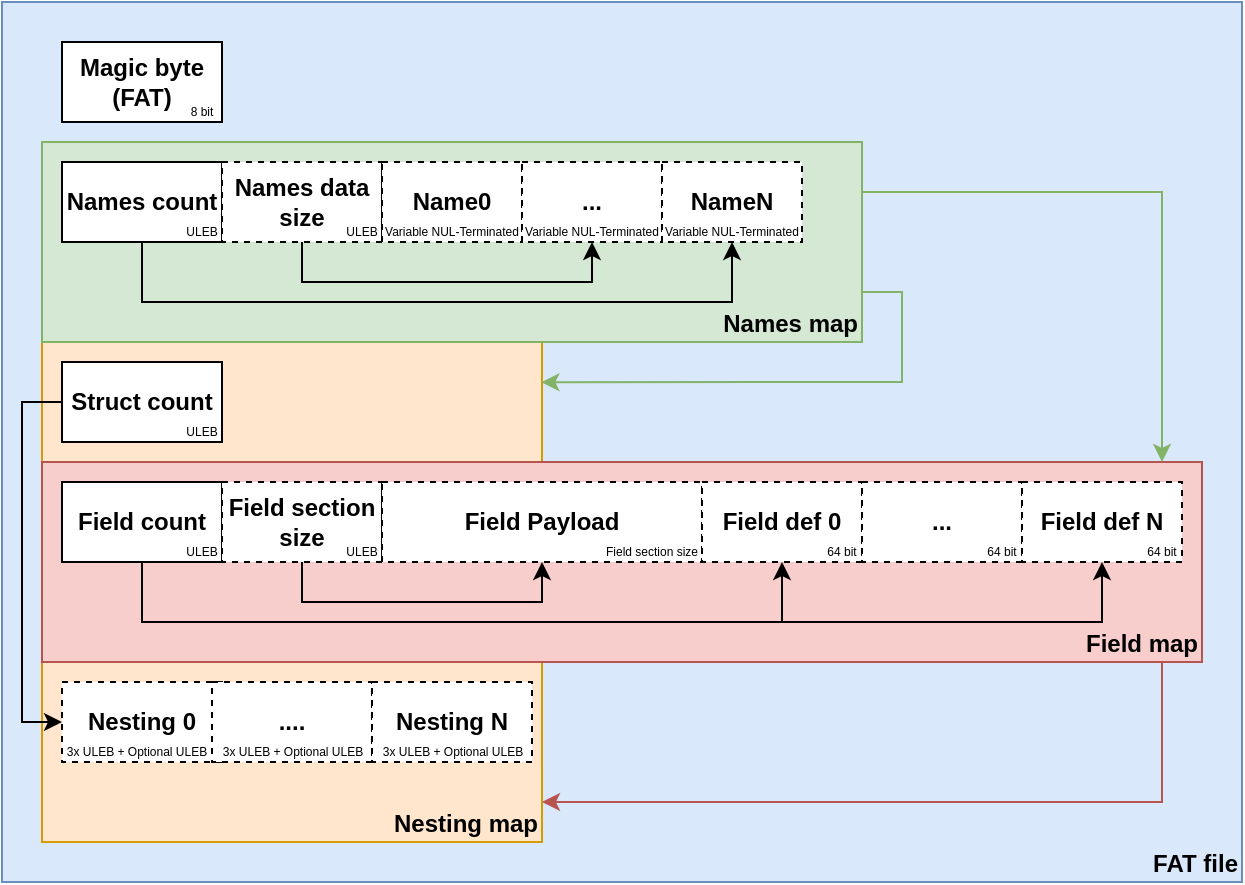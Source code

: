 <mxfile version="22.1.22" type="embed">
  <diagram id="pjfnT4hMxKDRONgrfnrf" name="Page-1">
    <mxGraphModel dx="575" dy="474" grid="1" gridSize="10" guides="1" tooltips="1" connect="1" arrows="1" fold="1" page="1" pageScale="1" pageWidth="1600" pageHeight="900" math="0" shadow="0">
      <root>
        <mxCell id="0" />
        <mxCell id="1" parent="0" />
        <mxCell id="5nidlWXGHs-atZy7hHOz-25" value="FAT file" style="rounded=0;whiteSpace=wrap;html=1;fillColor=#dae8fc;strokeColor=#6c8ebf;fontStyle=1;align=right;verticalAlign=bottom;glass=0;fillOpacity=100;strokeOpacity=100;" parent="1" vertex="1">
          <mxGeometry x="40" y="40" width="620" height="440" as="geometry" />
        </mxCell>
        <mxCell id="5nidlWXGHs-atZy7hHOz-24" value="Nesting map" style="rounded=0;whiteSpace=wrap;html=1;fillColor=#ffe6cc;strokeColor=#d79b00;fontStyle=1;align=right;verticalAlign=bottom;connectable=0;" parent="1" vertex="1">
          <mxGeometry x="60" y="210" width="250" height="250" as="geometry" />
        </mxCell>
        <mxCell id="5nidlWXGHs-atZy7hHOz-21" value="Field map" style="rounded=0;whiteSpace=wrap;html=1;fillColor=#f8cecc;strokeColor=#b85450;fontStyle=1;align=right;verticalAlign=bottom;connectable=0;" parent="1" vertex="1">
          <mxGeometry x="60" y="270" width="580" height="100" as="geometry" />
        </mxCell>
        <mxCell id="5nidlWXGHs-atZy7hHOz-20" value="&lt;b&gt;Names map&lt;/b&gt;" style="rounded=0;whiteSpace=wrap;html=1;fillColor=#d5e8d4;strokeColor=#82b366;align=right;verticalAlign=bottom;" parent="1" vertex="1">
          <mxGeometry x="60" y="110" width="410" height="100" as="geometry" />
        </mxCell>
        <mxCell id="5nidlWXGHs-atZy7hHOz-1" value="&lt;b&gt;Magic byte (FAT)&lt;/b&gt;" style="whiteSpace=wrap;html=1;align=center;" parent="1" vertex="1">
          <mxGeometry x="70" y="60" width="80" height="40" as="geometry" />
        </mxCell>
        <mxCell id="5nidlWXGHs-atZy7hHOz-4" value="&lt;b&gt;Names count&lt;/b&gt;" style="whiteSpace=wrap;html=1;align=center;" parent="1" vertex="1">
          <mxGeometry x="70" y="120" width="80" height="40" as="geometry" />
        </mxCell>
        <mxCell id="5nidlWXGHs-atZy7hHOz-5" value="&lt;b&gt;Names data size&lt;/b&gt;" style="whiteSpace=wrap;html=1;align=center;dashed=1;" parent="1" vertex="1">
          <mxGeometry x="150" y="120" width="80" height="40" as="geometry" />
        </mxCell>
        <mxCell id="5nidlWXGHs-atZy7hHOz-6" value="&lt;b&gt;Name0&lt;/b&gt;" style="whiteSpace=wrap;html=1;align=center;dashed=1;" parent="1" vertex="1">
          <mxGeometry x="230" y="120" width="70" height="40" as="geometry" />
        </mxCell>
        <mxCell id="5nidlWXGHs-atZy7hHOz-7" value="&lt;b&gt;Struct count&lt;/b&gt;" style="whiteSpace=wrap;html=1;align=center;" parent="1" vertex="1">
          <mxGeometry x="70" y="220" width="80" height="40" as="geometry" />
        </mxCell>
        <mxCell id="5nidlWXGHs-atZy7hHOz-8" value="&lt;b&gt;Field count&lt;/b&gt;" style="whiteSpace=wrap;html=1;align=center;" parent="1" vertex="1">
          <mxGeometry x="70" y="280" width="80" height="40" as="geometry" />
        </mxCell>
        <mxCell id="5nidlWXGHs-atZy7hHOz-9" value="&lt;b&gt;Field section&lt;br&gt;size&lt;br&gt;&lt;/b&gt;" style="whiteSpace=wrap;html=1;align=center;dashed=1;" parent="1" vertex="1">
          <mxGeometry x="150" y="280" width="80" height="40" as="geometry" />
        </mxCell>
        <mxCell id="5nidlWXGHs-atZy7hHOz-10" value="&lt;b&gt;Field Payload&lt;/b&gt;" style="whiteSpace=wrap;html=1;align=center;dashed=1;" parent="1" vertex="1">
          <mxGeometry x="230" y="280" width="160" height="40" as="geometry" />
        </mxCell>
        <mxCell id="5nidlWXGHs-atZy7hHOz-11" value="&lt;b&gt;Field def 0&lt;br&gt;&lt;/b&gt;" style="whiteSpace=wrap;html=1;align=center;dashed=1;" parent="1" vertex="1">
          <mxGeometry x="390" y="280" width="80" height="40" as="geometry" />
        </mxCell>
        <mxCell id="5nidlWXGHs-atZy7hHOz-12" value="&lt;b&gt;Nesting 0&lt;/b&gt;" style="whiteSpace=wrap;html=1;align=center;dashed=1;" parent="1" vertex="1">
          <mxGeometry x="70" y="380" width="80" height="40" as="geometry" />
        </mxCell>
        <mxCell id="5nidlWXGHs-atZy7hHOz-14" value="" style="endArrow=classic;html=1;rounded=0;entryX=0;entryY=0.5;entryDx=0;entryDy=0;exitX=0;exitY=0.5;exitDx=0;exitDy=0;" parent="1" source="5nidlWXGHs-atZy7hHOz-7" target="5nidlWXGHs-atZy7hHOz-12" edge="1">
          <mxGeometry width="50" height="50" relative="1" as="geometry">
            <mxPoint x="50" y="300" as="sourcePoint" />
            <mxPoint x="50" y="460" as="targetPoint" />
            <Array as="points">
              <mxPoint x="50" y="240" />
              <mxPoint x="50" y="400" />
            </Array>
          </mxGeometry>
        </mxCell>
        <mxCell id="5nidlWXGHs-atZy7hHOz-15" value="" style="endArrow=classic;html=1;rounded=0;exitX=0.5;exitY=1;exitDx=0;exitDy=0;entryX=0.5;entryY=1;entryDx=0;entryDy=0;" parent="1" source="5nidlWXGHs-atZy7hHOz-9" target="5nidlWXGHs-atZy7hHOz-10" edge="1">
          <mxGeometry width="50" height="50" relative="1" as="geometry">
            <mxPoint x="180" y="340" as="sourcePoint" />
            <mxPoint x="330" y="360" as="targetPoint" />
            <Array as="points">
              <mxPoint x="190" y="340" />
              <mxPoint x="310" y="340" />
            </Array>
          </mxGeometry>
        </mxCell>
        <mxCell id="5nidlWXGHs-atZy7hHOz-16" value="" style="endArrow=classic;html=1;rounded=0;entryX=0.5;entryY=1;entryDx=0;entryDy=0;exitX=0.5;exitY=1;exitDx=0;exitDy=0;" parent="1" source="5nidlWXGHs-atZy7hHOz-8" target="5nidlWXGHs-atZy7hHOz-11" edge="1">
          <mxGeometry width="50" height="50" relative="1" as="geometry">
            <mxPoint x="130" y="390" as="sourcePoint" />
            <mxPoint x="430" y="380" as="targetPoint" />
            <Array as="points">
              <mxPoint x="110" y="350" />
              <mxPoint x="430" y="350" />
            </Array>
          </mxGeometry>
        </mxCell>
        <mxCell id="5nidlWXGHs-atZy7hHOz-26" value="" style="endArrow=classic;html=1;rounded=0;exitX=1;exitY=0.75;exitDx=0;exitDy=0;entryX=0.435;entryY=0.432;entryDx=0;entryDy=0;entryPerimeter=0;fillColor=#d5e8d4;strokeColor=#82b366;" parent="1" source="5nidlWXGHs-atZy7hHOz-20" target="5nidlWXGHs-atZy7hHOz-25" edge="1">
          <mxGeometry width="50" height="50" relative="1" as="geometry">
            <mxPoint x="510" y="170" as="sourcePoint" />
            <mxPoint x="560" y="120" as="targetPoint" />
            <Array as="points">
              <mxPoint x="490" y="185" />
              <mxPoint x="490" y="230" />
            </Array>
          </mxGeometry>
        </mxCell>
        <mxCell id="5nidlWXGHs-atZy7hHOz-27" value="" style="endArrow=classic;html=1;rounded=0;exitX=1;exitY=0.25;exitDx=0;exitDy=0;fillColor=#d5e8d4;strokeColor=#82b366;" parent="1" source="5nidlWXGHs-atZy7hHOz-20" edge="1">
          <mxGeometry width="50" height="50" relative="1" as="geometry">
            <mxPoint x="500" y="160" as="sourcePoint" />
            <mxPoint x="620" y="270" as="targetPoint" />
            <Array as="points">
              <mxPoint x="620" y="135" />
            </Array>
          </mxGeometry>
        </mxCell>
        <mxCell id="5nidlWXGHs-atZy7hHOz-28" value="" style="endArrow=classic;html=1;rounded=0;fillColor=#f8cecc;strokeColor=#b85450;" parent="1" edge="1">
          <mxGeometry width="50" height="50" relative="1" as="geometry">
            <mxPoint x="620" y="370" as="sourcePoint" />
            <mxPoint x="310" y="440" as="targetPoint" />
            <Array as="points">
              <mxPoint x="620" y="440" />
            </Array>
          </mxGeometry>
        </mxCell>
        <mxCell id="6" value="&lt;b&gt;...&lt;/b&gt;" style="whiteSpace=wrap;html=1;align=center;dashed=1;" parent="1" vertex="1">
          <mxGeometry x="300" y="120" width="70" height="40" as="geometry" />
        </mxCell>
        <mxCell id="7" value="&lt;b&gt;NameN&lt;/b&gt;" style="whiteSpace=wrap;html=1;align=center;dashed=1;" parent="1" vertex="1">
          <mxGeometry x="370" y="120" width="70" height="40" as="geometry" />
        </mxCell>
        <mxCell id="8" value="&lt;b&gt;...&lt;br&gt;&lt;/b&gt;" style="whiteSpace=wrap;html=1;align=center;dashed=1;" parent="1" vertex="1">
          <mxGeometry x="470" y="280" width="80" height="40" as="geometry" />
        </mxCell>
        <mxCell id="9" value="&lt;b&gt;Field def N&lt;br&gt;&lt;/b&gt;" style="whiteSpace=wrap;html=1;align=center;dashed=1;" parent="1" vertex="1">
          <mxGeometry x="550" y="280" width="80" height="40" as="geometry" />
        </mxCell>
        <mxCell id="11" value="" style="endArrow=classic;html=1;rounded=0;entryX=0.5;entryY=1;entryDx=0;entryDy=0;" parent="1" target="9" edge="1">
          <mxGeometry width="50" height="50" relative="1" as="geometry">
            <mxPoint x="430" y="350" as="sourcePoint" />
            <mxPoint x="590" y="340" as="targetPoint" />
            <Array as="points">
              <mxPoint x="590" y="350" />
            </Array>
          </mxGeometry>
        </mxCell>
        <mxCell id="20" value="" style="endArrow=classic;html=1;rounded=0;exitX=0.5;exitY=1;exitDx=0;exitDy=0;entryX=0.5;entryY=1;entryDx=0;entryDy=0;" parent="1" source="5nidlWXGHs-atZy7hHOz-5" target="39" edge="1">
          <mxGeometry width="50" height="50" relative="1" as="geometry">
            <mxPoint x="240" y="180" as="sourcePoint" />
            <mxPoint x="330" y="180" as="targetPoint" />
            <Array as="points">
              <mxPoint x="190" y="180" />
              <mxPoint x="335" y="180" />
            </Array>
          </mxGeometry>
        </mxCell>
        <mxCell id="22" value="" style="endArrow=classic;html=1;rounded=0;exitX=0.5;exitY=1;exitDx=0;exitDy=0;entryX=0.5;entryY=1;entryDx=0;entryDy=0;" parent="1" source="5nidlWXGHs-atZy7hHOz-4" target="40" edge="1">
          <mxGeometry width="50" height="50" relative="1" as="geometry">
            <mxPoint x="290" y="160" as="sourcePoint" />
            <mxPoint x="340" y="110" as="targetPoint" />
            <Array as="points">
              <mxPoint x="110" y="190" />
              <mxPoint x="405" y="190" />
            </Array>
          </mxGeometry>
        </mxCell>
        <mxCell id="28" value="ULEB" style="text;html=1;strokeColor=none;fillColor=none;align=center;verticalAlign=middle;whiteSpace=wrap;rounded=0;spacing=1;fontSize=6;" parent="1" vertex="1">
          <mxGeometry x="130" y="150" width="20" height="10" as="geometry" />
        </mxCell>
        <mxCell id="29" value="ULEB" style="text;html=1;strokeColor=none;fillColor=none;align=center;verticalAlign=middle;whiteSpace=wrap;rounded=0;spacing=1;fontSize=6;" parent="1" vertex="1">
          <mxGeometry x="210" y="150" width="20" height="10" as="geometry" />
        </mxCell>
        <mxCell id="30" value="8 bit" style="text;html=1;strokeColor=none;fillColor=none;align=center;verticalAlign=middle;whiteSpace=wrap;rounded=0;spacing=1;fontSize=6;" parent="1" vertex="1">
          <mxGeometry x="130" y="90" width="20" height="10" as="geometry" />
        </mxCell>
        <mxCell id="31" value="ULEB" style="text;html=1;strokeColor=none;fillColor=none;align=center;verticalAlign=middle;whiteSpace=wrap;rounded=0;spacing=1;fontSize=6;" parent="1" vertex="1">
          <mxGeometry x="130" y="250" width="20" height="10" as="geometry" />
        </mxCell>
        <mxCell id="32" value="ULEB" style="text;html=1;strokeColor=none;fillColor=none;align=center;verticalAlign=middle;whiteSpace=wrap;rounded=0;spacing=1;fontSize=6;" parent="1" vertex="1">
          <mxGeometry x="130" y="310" width="20" height="10" as="geometry" />
        </mxCell>
        <mxCell id="33" value="ULEB" style="text;html=1;strokeColor=none;fillColor=none;align=center;verticalAlign=middle;whiteSpace=wrap;rounded=0;spacing=1;fontSize=6;" parent="1" vertex="1">
          <mxGeometry x="210" y="310" width="20" height="10" as="geometry" />
        </mxCell>
        <mxCell id="34" value="Field section size" style="text;html=1;strokeColor=none;fillColor=none;align=center;verticalAlign=middle;whiteSpace=wrap;rounded=0;spacing=1;fontSize=6;" parent="1" vertex="1">
          <mxGeometry x="340" y="310" width="50" height="10" as="geometry" />
        </mxCell>
        <mxCell id="35" value="64 bit" style="text;html=1;strokeColor=none;fillColor=none;align=center;verticalAlign=middle;whiteSpace=wrap;rounded=0;spacing=1;fontSize=6;" parent="1" vertex="1">
          <mxGeometry x="450" y="310" width="20" height="10" as="geometry" />
        </mxCell>
        <mxCell id="36" value="64 bit" style="text;html=1;strokeColor=none;fillColor=none;align=center;verticalAlign=middle;whiteSpace=wrap;rounded=0;spacing=1;fontSize=6;" parent="1" vertex="1">
          <mxGeometry x="530" y="310" width="20" height="10" as="geometry" />
        </mxCell>
        <mxCell id="37" value="64 bit" style="text;html=1;strokeColor=none;fillColor=none;align=center;verticalAlign=middle;whiteSpace=wrap;rounded=0;spacing=1;fontSize=6;" parent="1" vertex="1">
          <mxGeometry x="610" y="310" width="20" height="10" as="geometry" />
        </mxCell>
        <mxCell id="38" value="Variable NUL-Terminated" style="text;html=1;strokeColor=none;fillColor=none;align=center;verticalAlign=middle;whiteSpace=wrap;rounded=0;spacing=1;fontSize=6;" parent="1" vertex="1">
          <mxGeometry x="230" y="150" width="70" height="10" as="geometry" />
        </mxCell>
        <mxCell id="39" value="Variable NUL-Terminated" style="text;html=1;strokeColor=none;fillColor=none;align=center;verticalAlign=middle;whiteSpace=wrap;rounded=0;spacing=1;fontSize=6;" parent="1" vertex="1">
          <mxGeometry x="300" y="150" width="70" height="10" as="geometry" />
        </mxCell>
        <mxCell id="40" value="Variable NUL-Terminated" style="text;html=1;strokeColor=none;fillColor=none;align=center;verticalAlign=middle;whiteSpace=wrap;rounded=0;spacing=1;fontSize=6;" parent="1" vertex="1">
          <mxGeometry x="370" y="150" width="70" height="10" as="geometry" />
        </mxCell>
        <mxCell id="42" value="&lt;b&gt;....&lt;/b&gt;" style="whiteSpace=wrap;html=1;align=center;dashed=1;" parent="1" vertex="1">
          <mxGeometry x="145" y="380" width="80" height="40" as="geometry" />
        </mxCell>
        <mxCell id="43" value="&lt;b&gt;Nesting N&lt;/b&gt;" style="whiteSpace=wrap;html=1;align=center;dashed=1;" parent="1" vertex="1">
          <mxGeometry x="225" y="380" width="80" height="40" as="geometry" />
        </mxCell>
        <mxCell id="44" value="3x ULEB + Optional ULEB" style="text;html=1;strokeColor=none;fillColor=none;align=center;verticalAlign=middle;whiteSpace=wrap;rounded=0;spacing=1;fontSize=6;" parent="1" vertex="1">
          <mxGeometry x="70" y="410" width="75" height="10" as="geometry" />
        </mxCell>
        <mxCell id="45" value="3x ULEB + Optional ULEB" style="text;html=1;strokeColor=none;fillColor=none;align=center;verticalAlign=middle;whiteSpace=wrap;rounded=0;spacing=1;fontSize=6;" parent="1" vertex="1">
          <mxGeometry x="147.5" y="410" width="75" height="10" as="geometry" />
        </mxCell>
        <mxCell id="46" value="3x ULEB + Optional ULEB" style="text;html=1;strokeColor=none;fillColor=none;align=center;verticalAlign=middle;whiteSpace=wrap;rounded=0;spacing=1;fontSize=6;" parent="1" vertex="1">
          <mxGeometry x="227.5" y="410" width="75" height="10" as="geometry" />
        </mxCell>
      </root>
    </mxGraphModel>
  </diagram>
</mxfile>
